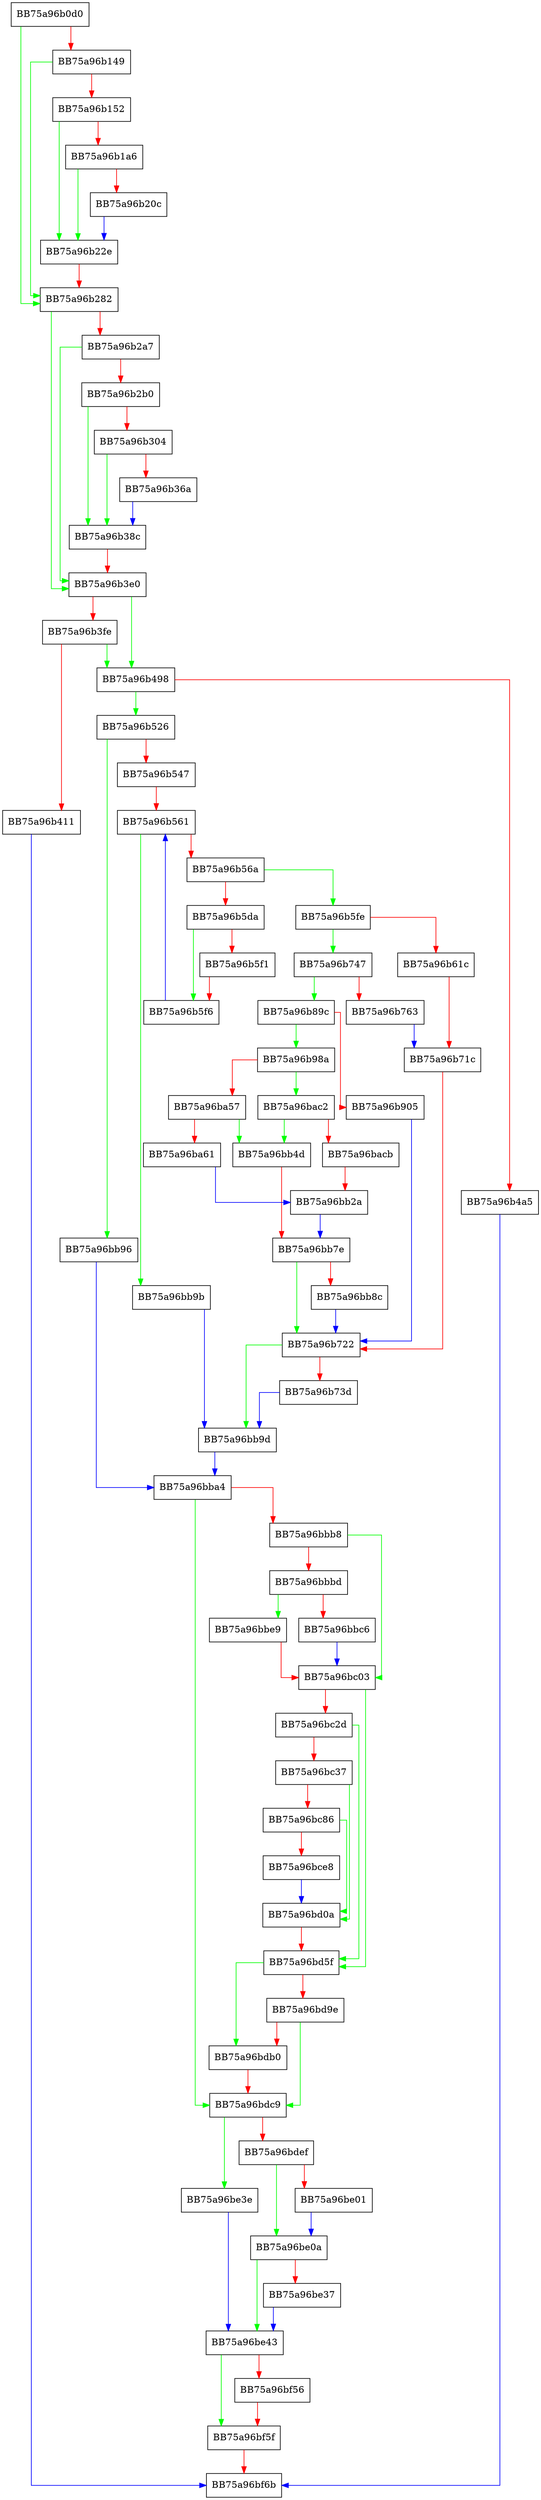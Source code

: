 digraph start {
  node [shape="box"];
  graph [splines=ortho];
  BB75a96b0d0 -> BB75a96b282 [color="green"];
  BB75a96b0d0 -> BB75a96b149 [color="red"];
  BB75a96b149 -> BB75a96b282 [color="green"];
  BB75a96b149 -> BB75a96b152 [color="red"];
  BB75a96b152 -> BB75a96b22e [color="green"];
  BB75a96b152 -> BB75a96b1a6 [color="red"];
  BB75a96b1a6 -> BB75a96b22e [color="green"];
  BB75a96b1a6 -> BB75a96b20c [color="red"];
  BB75a96b20c -> BB75a96b22e [color="blue"];
  BB75a96b22e -> BB75a96b282 [color="red"];
  BB75a96b282 -> BB75a96b3e0 [color="green"];
  BB75a96b282 -> BB75a96b2a7 [color="red"];
  BB75a96b2a7 -> BB75a96b3e0 [color="green"];
  BB75a96b2a7 -> BB75a96b2b0 [color="red"];
  BB75a96b2b0 -> BB75a96b38c [color="green"];
  BB75a96b2b0 -> BB75a96b304 [color="red"];
  BB75a96b304 -> BB75a96b38c [color="green"];
  BB75a96b304 -> BB75a96b36a [color="red"];
  BB75a96b36a -> BB75a96b38c [color="blue"];
  BB75a96b38c -> BB75a96b3e0 [color="red"];
  BB75a96b3e0 -> BB75a96b498 [color="green"];
  BB75a96b3e0 -> BB75a96b3fe [color="red"];
  BB75a96b3fe -> BB75a96b498 [color="green"];
  BB75a96b3fe -> BB75a96b411 [color="red"];
  BB75a96b411 -> BB75a96bf6b [color="blue"];
  BB75a96b498 -> BB75a96b526 [color="green"];
  BB75a96b498 -> BB75a96b4a5 [color="red"];
  BB75a96b4a5 -> BB75a96bf6b [color="blue"];
  BB75a96b526 -> BB75a96bb96 [color="green"];
  BB75a96b526 -> BB75a96b547 [color="red"];
  BB75a96b547 -> BB75a96b561 [color="red"];
  BB75a96b561 -> BB75a96bb9b [color="green"];
  BB75a96b561 -> BB75a96b56a [color="red"];
  BB75a96b56a -> BB75a96b5fe [color="green"];
  BB75a96b56a -> BB75a96b5da [color="red"];
  BB75a96b5da -> BB75a96b5f6 [color="green"];
  BB75a96b5da -> BB75a96b5f1 [color="red"];
  BB75a96b5f1 -> BB75a96b5f6 [color="red"];
  BB75a96b5f6 -> BB75a96b561 [color="blue"];
  BB75a96b5fe -> BB75a96b747 [color="green"];
  BB75a96b5fe -> BB75a96b61c [color="red"];
  BB75a96b61c -> BB75a96b71c [color="red"];
  BB75a96b71c -> BB75a96b722 [color="red"];
  BB75a96b722 -> BB75a96bb9d [color="green"];
  BB75a96b722 -> BB75a96b73d [color="red"];
  BB75a96b73d -> BB75a96bb9d [color="blue"];
  BB75a96b747 -> BB75a96b89c [color="green"];
  BB75a96b747 -> BB75a96b763 [color="red"];
  BB75a96b763 -> BB75a96b71c [color="blue"];
  BB75a96b89c -> BB75a96b98a [color="green"];
  BB75a96b89c -> BB75a96b905 [color="red"];
  BB75a96b905 -> BB75a96b722 [color="blue"];
  BB75a96b98a -> BB75a96bac2 [color="green"];
  BB75a96b98a -> BB75a96ba57 [color="red"];
  BB75a96ba57 -> BB75a96bb4d [color="green"];
  BB75a96ba57 -> BB75a96ba61 [color="red"];
  BB75a96ba61 -> BB75a96bb2a [color="blue"];
  BB75a96bac2 -> BB75a96bb4d [color="green"];
  BB75a96bac2 -> BB75a96bacb [color="red"];
  BB75a96bacb -> BB75a96bb2a [color="red"];
  BB75a96bb2a -> BB75a96bb7e [color="blue"];
  BB75a96bb4d -> BB75a96bb7e [color="red"];
  BB75a96bb7e -> BB75a96b722 [color="green"];
  BB75a96bb7e -> BB75a96bb8c [color="red"];
  BB75a96bb8c -> BB75a96b722 [color="blue"];
  BB75a96bb96 -> BB75a96bba4 [color="blue"];
  BB75a96bb9b -> BB75a96bb9d [color="blue"];
  BB75a96bb9d -> BB75a96bba4 [color="blue"];
  BB75a96bba4 -> BB75a96bdc9 [color="green"];
  BB75a96bba4 -> BB75a96bbb8 [color="red"];
  BB75a96bbb8 -> BB75a96bc03 [color="green"];
  BB75a96bbb8 -> BB75a96bbbd [color="red"];
  BB75a96bbbd -> BB75a96bbe9 [color="green"];
  BB75a96bbbd -> BB75a96bbc6 [color="red"];
  BB75a96bbc6 -> BB75a96bc03 [color="blue"];
  BB75a96bbe9 -> BB75a96bc03 [color="red"];
  BB75a96bc03 -> BB75a96bd5f [color="green"];
  BB75a96bc03 -> BB75a96bc2d [color="red"];
  BB75a96bc2d -> BB75a96bd5f [color="green"];
  BB75a96bc2d -> BB75a96bc37 [color="red"];
  BB75a96bc37 -> BB75a96bd0a [color="green"];
  BB75a96bc37 -> BB75a96bc86 [color="red"];
  BB75a96bc86 -> BB75a96bd0a [color="green"];
  BB75a96bc86 -> BB75a96bce8 [color="red"];
  BB75a96bce8 -> BB75a96bd0a [color="blue"];
  BB75a96bd0a -> BB75a96bd5f [color="red"];
  BB75a96bd5f -> BB75a96bdb0 [color="green"];
  BB75a96bd5f -> BB75a96bd9e [color="red"];
  BB75a96bd9e -> BB75a96bdc9 [color="green"];
  BB75a96bd9e -> BB75a96bdb0 [color="red"];
  BB75a96bdb0 -> BB75a96bdc9 [color="red"];
  BB75a96bdc9 -> BB75a96be3e [color="green"];
  BB75a96bdc9 -> BB75a96bdef [color="red"];
  BB75a96bdef -> BB75a96be0a [color="green"];
  BB75a96bdef -> BB75a96be01 [color="red"];
  BB75a96be01 -> BB75a96be0a [color="blue"];
  BB75a96be0a -> BB75a96be43 [color="green"];
  BB75a96be0a -> BB75a96be37 [color="red"];
  BB75a96be37 -> BB75a96be43 [color="blue"];
  BB75a96be3e -> BB75a96be43 [color="blue"];
  BB75a96be43 -> BB75a96bf5f [color="green"];
  BB75a96be43 -> BB75a96bf56 [color="red"];
  BB75a96bf56 -> BB75a96bf5f [color="red"];
  BB75a96bf5f -> BB75a96bf6b [color="red"];
}